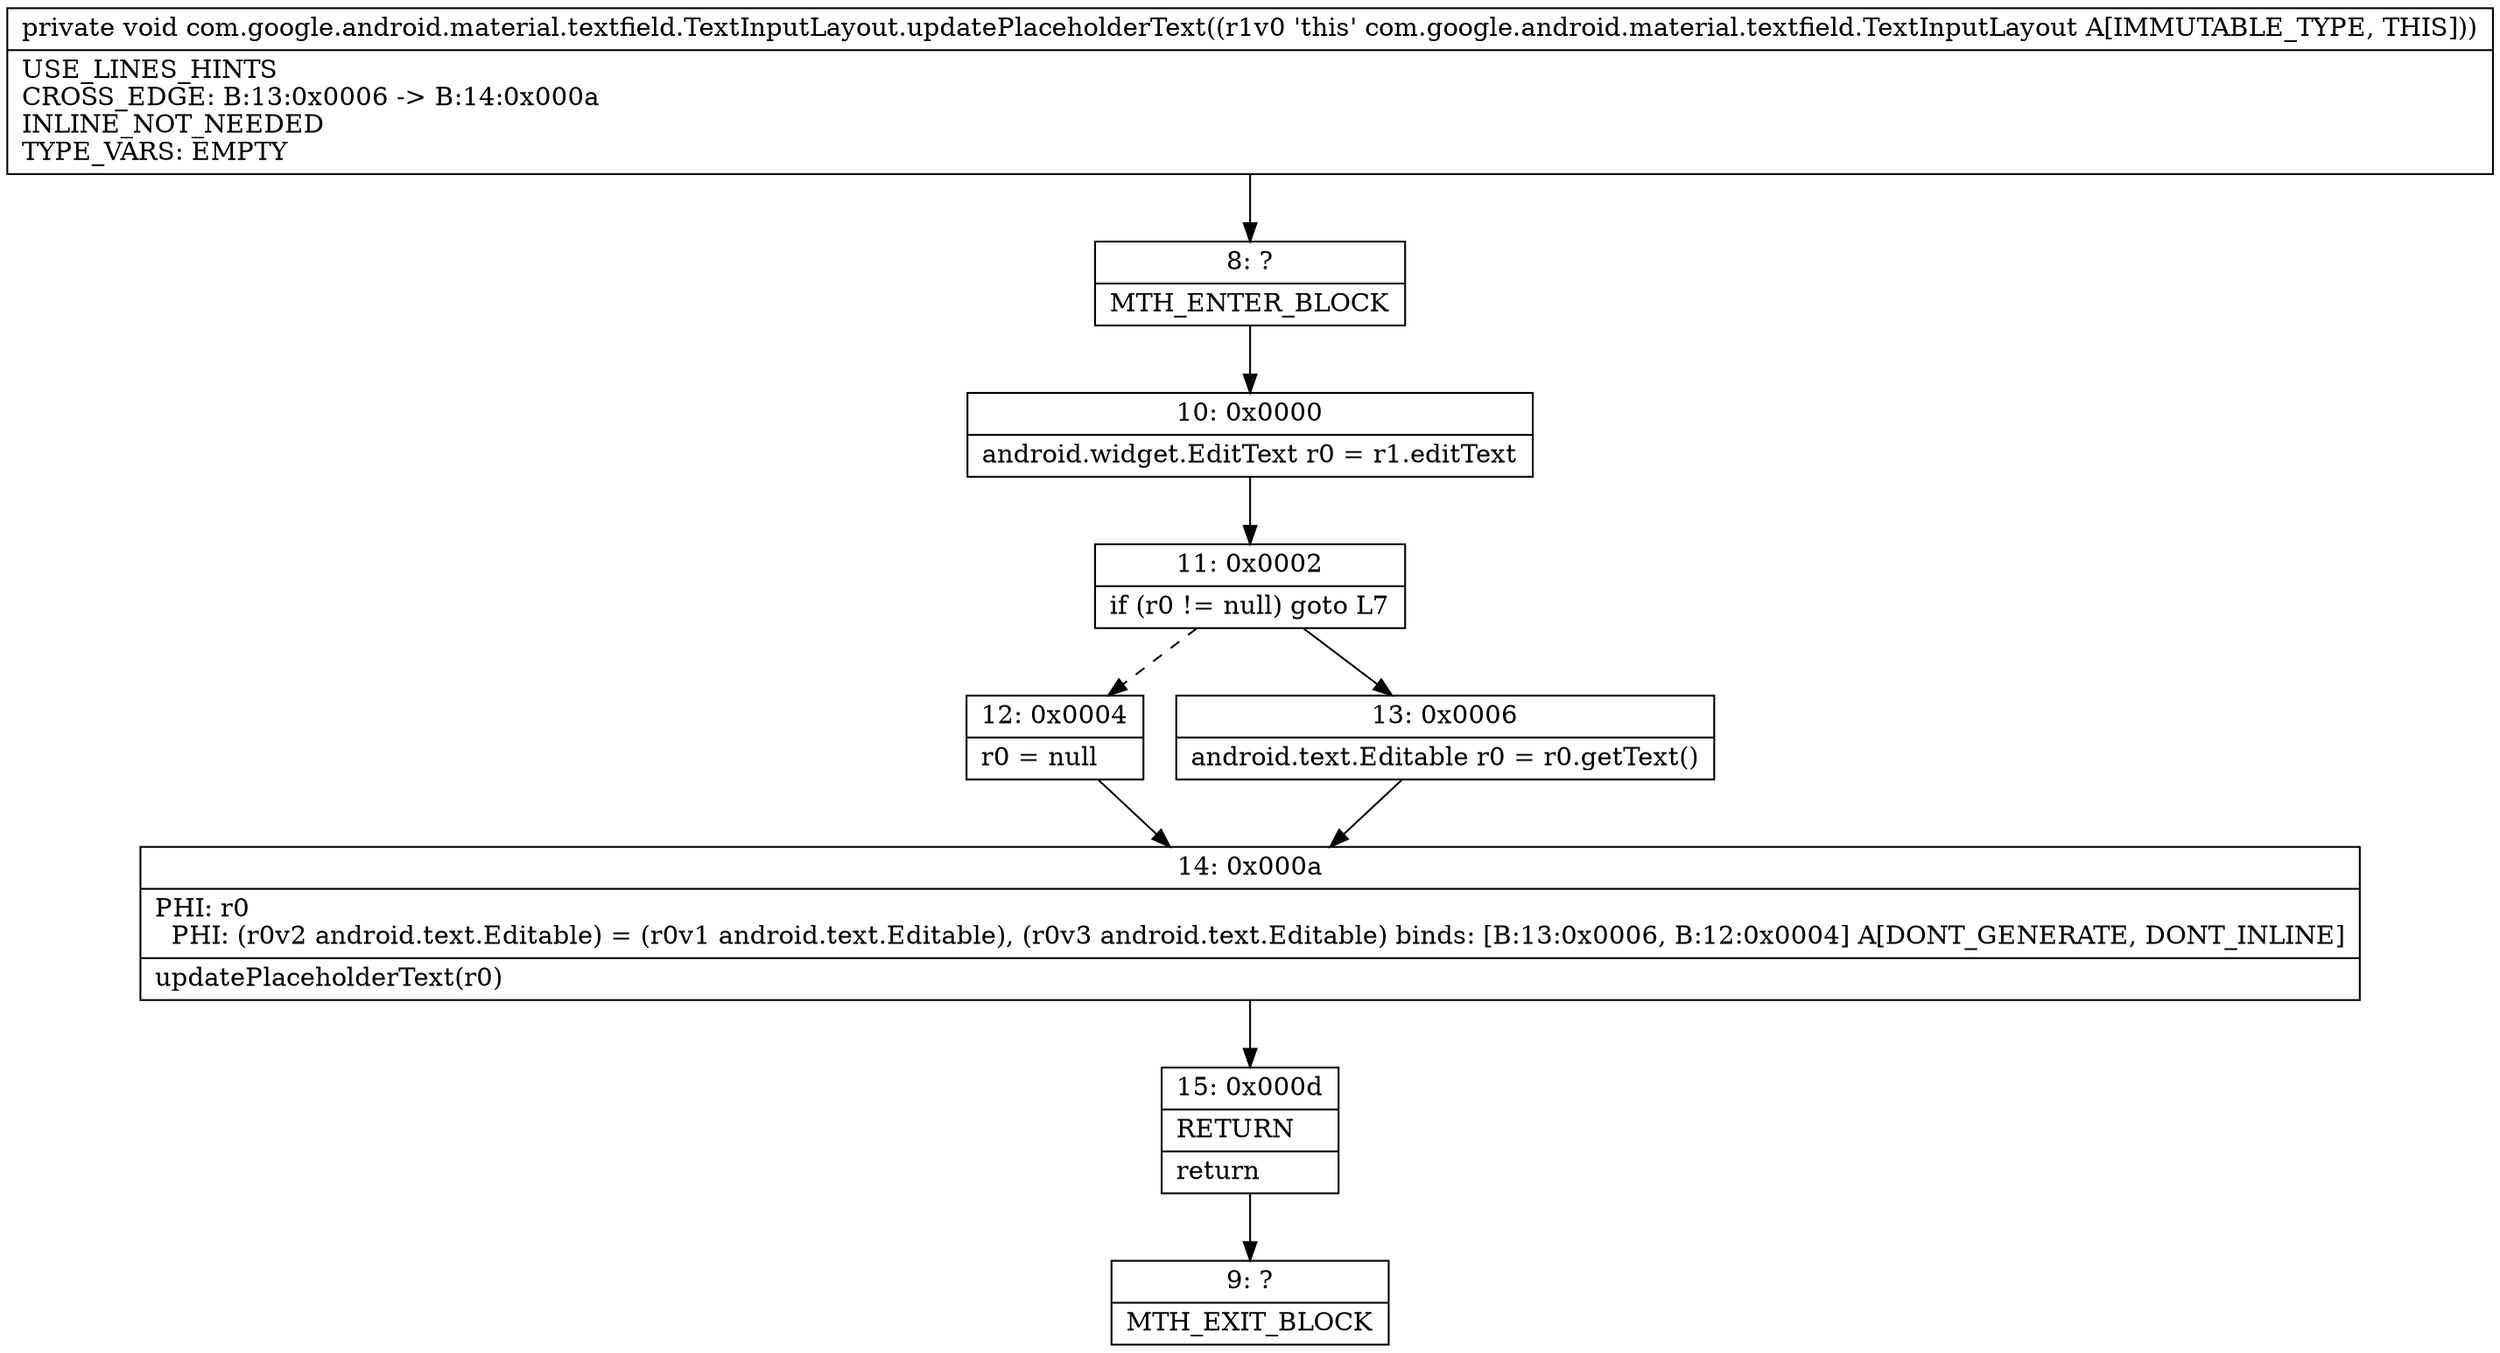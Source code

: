 digraph "CFG forcom.google.android.material.textfield.TextInputLayout.updatePlaceholderText()V" {
Node_8 [shape=record,label="{8\:\ ?|MTH_ENTER_BLOCK\l}"];
Node_10 [shape=record,label="{10\:\ 0x0000|android.widget.EditText r0 = r1.editText\l}"];
Node_11 [shape=record,label="{11\:\ 0x0002|if (r0 != null) goto L7\l}"];
Node_12 [shape=record,label="{12\:\ 0x0004|r0 = null\l}"];
Node_14 [shape=record,label="{14\:\ 0x000a|PHI: r0 \l  PHI: (r0v2 android.text.Editable) = (r0v1 android.text.Editable), (r0v3 android.text.Editable) binds: [B:13:0x0006, B:12:0x0004] A[DONT_GENERATE, DONT_INLINE]\l|updatePlaceholderText(r0)\l}"];
Node_15 [shape=record,label="{15\:\ 0x000d|RETURN\l|return\l}"];
Node_9 [shape=record,label="{9\:\ ?|MTH_EXIT_BLOCK\l}"];
Node_13 [shape=record,label="{13\:\ 0x0006|android.text.Editable r0 = r0.getText()\l}"];
MethodNode[shape=record,label="{private void com.google.android.material.textfield.TextInputLayout.updatePlaceholderText((r1v0 'this' com.google.android.material.textfield.TextInputLayout A[IMMUTABLE_TYPE, THIS]))  | USE_LINES_HINTS\lCROSS_EDGE: B:13:0x0006 \-\> B:14:0x000a\lINLINE_NOT_NEEDED\lTYPE_VARS: EMPTY\l}"];
MethodNode -> Node_8;Node_8 -> Node_10;
Node_10 -> Node_11;
Node_11 -> Node_12[style=dashed];
Node_11 -> Node_13;
Node_12 -> Node_14;
Node_14 -> Node_15;
Node_15 -> Node_9;
Node_13 -> Node_14;
}

